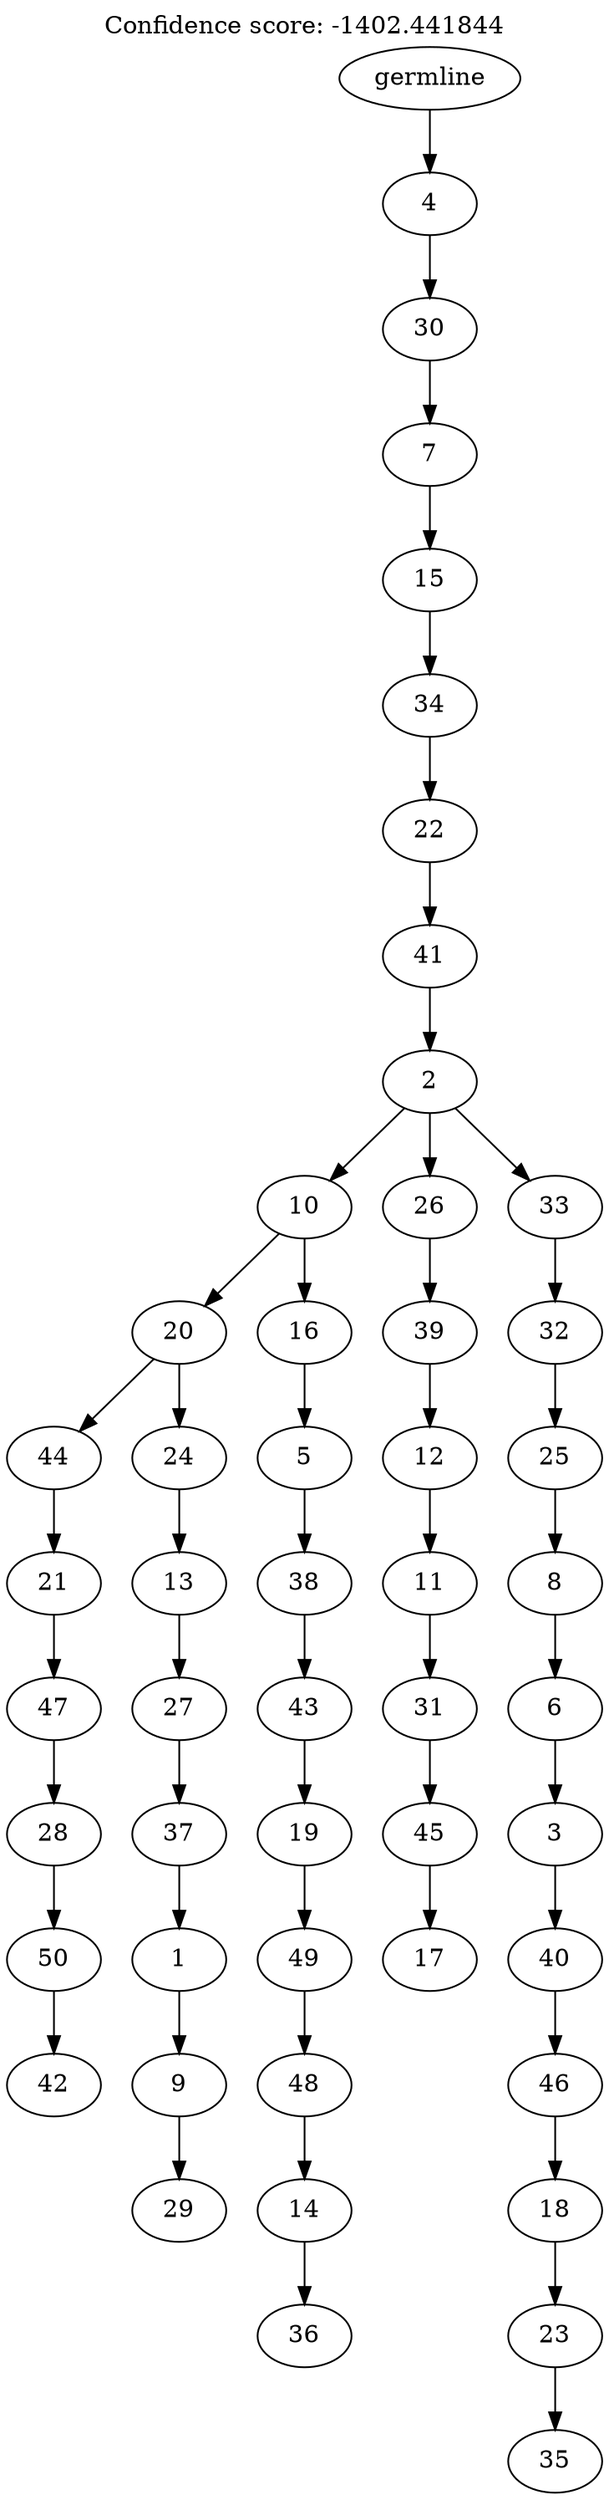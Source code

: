 digraph g {
	"49" -> "50";
	"50" [label="42"];
	"48" -> "49";
	"49" [label="50"];
	"47" -> "48";
	"48" [label="28"];
	"46" -> "47";
	"47" [label="47"];
	"45" -> "46";
	"46" [label="21"];
	"43" -> "44";
	"44" [label="29"];
	"42" -> "43";
	"43" [label="9"];
	"41" -> "42";
	"42" [label="1"];
	"40" -> "41";
	"41" [label="37"];
	"39" -> "40";
	"40" [label="27"];
	"38" -> "39";
	"39" [label="13"];
	"37" -> "38";
	"38" [label="24"];
	"37" -> "45";
	"45" [label="44"];
	"35" -> "36";
	"36" [label="36"];
	"34" -> "35";
	"35" [label="14"];
	"33" -> "34";
	"34" [label="48"];
	"32" -> "33";
	"33" [label="49"];
	"31" -> "32";
	"32" [label="19"];
	"30" -> "31";
	"31" [label="43"];
	"29" -> "30";
	"30" [label="38"];
	"28" -> "29";
	"29" [label="5"];
	"27" -> "28";
	"28" [label="16"];
	"27" -> "37";
	"37" [label="20"];
	"25" -> "26";
	"26" [label="17"];
	"24" -> "25";
	"25" [label="45"];
	"23" -> "24";
	"24" [label="31"];
	"22" -> "23";
	"23" [label="11"];
	"21" -> "22";
	"22" [label="12"];
	"20" -> "21";
	"21" [label="39"];
	"18" -> "19";
	"19" [label="35"];
	"17" -> "18";
	"18" [label="23"];
	"16" -> "17";
	"17" [label="18"];
	"15" -> "16";
	"16" [label="46"];
	"14" -> "15";
	"15" [label="40"];
	"13" -> "14";
	"14" [label="3"];
	"12" -> "13";
	"13" [label="6"];
	"11" -> "12";
	"12" [label="8"];
	"10" -> "11";
	"11" [label="25"];
	"9" -> "10";
	"10" [label="32"];
	"8" -> "9";
	"9" [label="33"];
	"8" -> "20";
	"20" [label="26"];
	"8" -> "27";
	"27" [label="10"];
	"7" -> "8";
	"8" [label="2"];
	"6" -> "7";
	"7" [label="41"];
	"5" -> "6";
	"6" [label="22"];
	"4" -> "5";
	"5" [label="34"];
	"3" -> "4";
	"4" [label="15"];
	"2" -> "3";
	"3" [label="7"];
	"1" -> "2";
	"2" [label="30"];
	"0" -> "1";
	"1" [label="4"];
	"0" [label="germline"];
	labelloc="t";
	label="Confidence score: -1402.441844";
}
